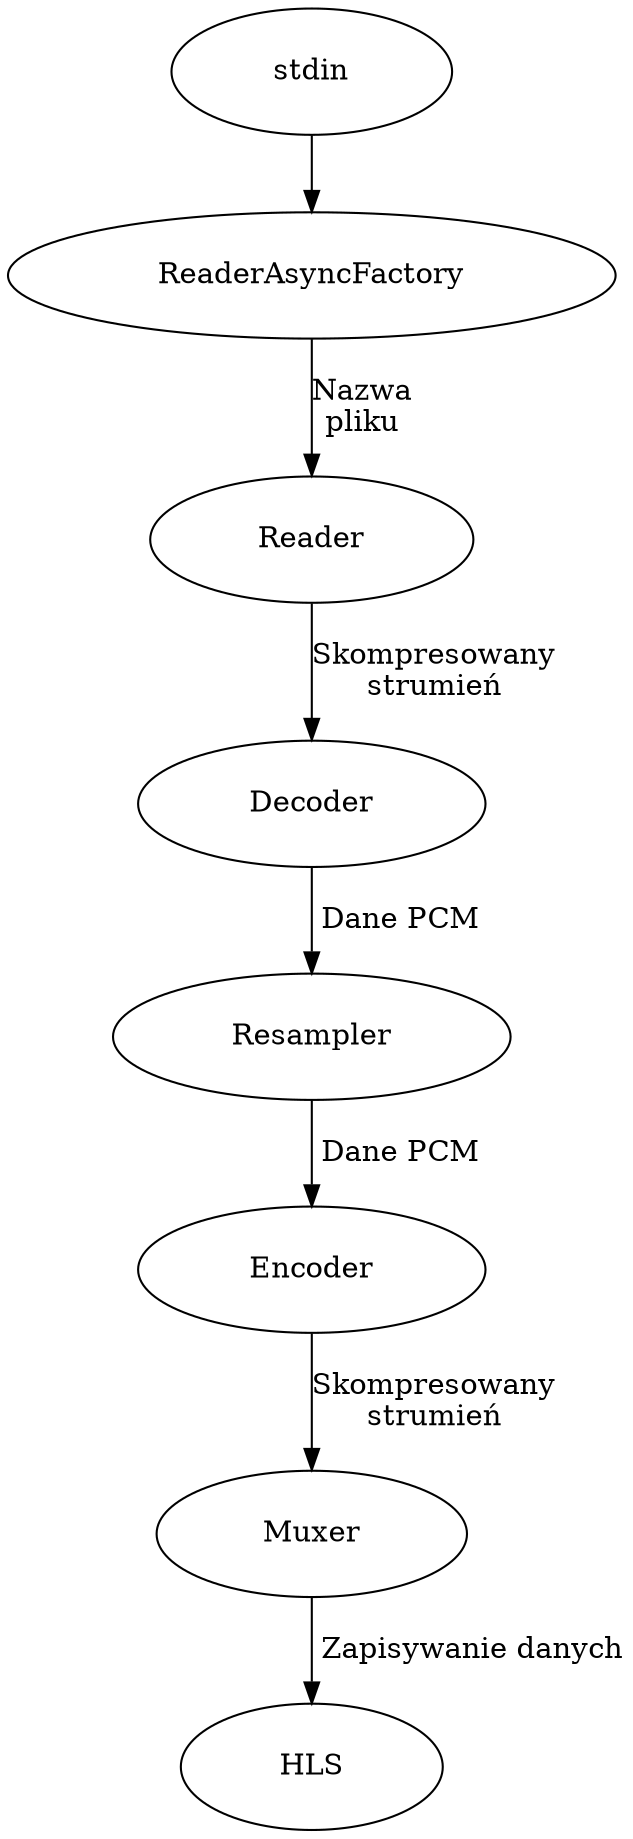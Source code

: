 digraph G {
    node    [
        margin=".4,.2"
    ]
    ReaderAsyncFactory;
    Reader;
    Decoder;
    Resampler;
    Encoder;
    Muxer;
    HLS;

    stdin -> ReaderAsyncFactory;
    ReaderAsyncFactory -> Reader[label="Nazwa\npliku"];
    Reader -> Decoder[label="Skompresowany\nstrumień"]
    Decoder -> Resampler[label=" Dane PCM"]
    Resampler -> Encoder[label=" Dane PCM"]
    Encoder -> Muxer[label="Skompresowany\nstrumień"]
    Muxer -> HLS [label=" Zapisywanie danych"]
}
